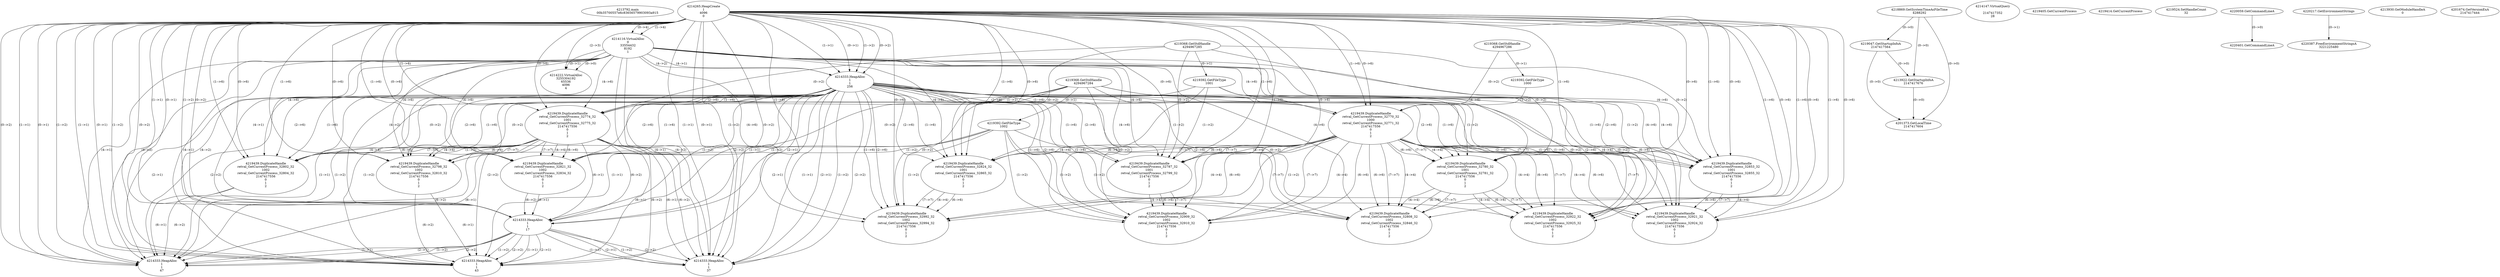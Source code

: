 // Global SCDG with merge call
digraph {
	0 [label="4213792.main
00b35700557e6c83656579903093a915"]
	1 [label="4214265.HeapCreate
1
4096
0"]
	2 [label="4218869.GetSystemTimeAsFileTime
4288292"]
	3 [label="4214116.VirtualAlloc
0
33554432
8192
1"]
	1 -> 3 [label="(1-->4)"]
	1 -> 3 [label="(0-->4)"]
	4 [label="4214147.VirtualQuery

2147417352
28"]
	5 [label="4214222.VirtualAlloc
3255304192
65536
4096
4"]
	3 -> 5 [label="(0-->1)"]
	1 -> 5 [label="(2-->3)"]
	3 -> 5 [label="(0-->0)"]
	6 [label="4219047.GetStartupInfoA
2147417564"]
	2 -> 6 [label="(0-->0)"]
	7 [label="4214333.HeapAlloc
1
1
256"]
	1 -> 7 [label="(1-->1)"]
	1 -> 7 [label="(0-->1)"]
	3 -> 7 [label="(4-->1)"]
	1 -> 7 [label="(1-->2)"]
	1 -> 7 [label="(0-->2)"]
	3 -> 7 [label="(4-->2)"]
	8 [label="4219368.GetStdHandle
4294967286"]
	9 [label="4219392.GetFileType
1000"]
	8 -> 9 [label="(0-->1)"]
	10 [label="4219368.GetStdHandle
4294967285"]
	11 [label="4219392.GetFileType
1001"]
	10 -> 11 [label="(0-->1)"]
	12 [label="4219405.GetCurrentProcess
"]
	13 [label="4219414.GetCurrentProcess
"]
	14 [label="4219439.DuplicateHandle
retval_GetCurrentProcess_32774_32
1001
retval_GetCurrentProcess_32775_32
2147417556
0
1
2"]
	10 -> 14 [label="(0-->2)"]
	11 -> 14 [label="(1-->2)"]
	1 -> 14 [label="(1-->6)"]
	1 -> 14 [label="(0-->6)"]
	3 -> 14 [label="(4-->6)"]
	7 -> 14 [label="(1-->6)"]
	7 -> 14 [label="(2-->6)"]
	15 [label="4219368.GetStdHandle
4294967284"]
	16 [label="4219392.GetFileType
1002"]
	15 -> 16 [label="(0-->1)"]
	17 [label="4219439.DuplicateHandle
retval_GetCurrentProcess_32821_32
1002
retval_GetCurrentProcess_32834_32
2147417556
0
1
2"]
	15 -> 17 [label="(0-->2)"]
	16 -> 17 [label="(1-->2)"]
	14 -> 17 [label="(4-->4)"]
	1 -> 17 [label="(1-->6)"]
	1 -> 17 [label="(0-->6)"]
	3 -> 17 [label="(4-->6)"]
	7 -> 17 [label="(1-->6)"]
	7 -> 17 [label="(2-->6)"]
	14 -> 17 [label="(6-->6)"]
	14 -> 17 [label="(7-->7)"]
	18 [label="4219524.SetHandleCount
32"]
	19 [label="4220059.GetCommandLineA
"]
	20 [label="4214333.HeapAlloc
1
1
17"]
	1 -> 20 [label="(1-->1)"]
	1 -> 20 [label="(0-->1)"]
	3 -> 20 [label="(4-->1)"]
	7 -> 20 [label="(1-->1)"]
	7 -> 20 [label="(2-->1)"]
	14 -> 20 [label="(6-->1)"]
	17 -> 20 [label="(6-->1)"]
	1 -> 20 [label="(1-->2)"]
	1 -> 20 [label="(0-->2)"]
	3 -> 20 [label="(4-->2)"]
	7 -> 20 [label="(1-->2)"]
	7 -> 20 [label="(2-->2)"]
	14 -> 20 [label="(6-->2)"]
	17 -> 20 [label="(6-->2)"]
	21 [label="4220217.GetEnvironmentStrings
"]
	22 [label="4219439.DuplicateHandle
retval_GetCurrentProcess_32802_32
1002
retval_GetCurrentProcess_32804_32
2147417556
0
1
2"]
	15 -> 22 [label="(0-->2)"]
	16 -> 22 [label="(1-->2)"]
	14 -> 22 [label="(4-->4)"]
	1 -> 22 [label="(1-->6)"]
	1 -> 22 [label="(0-->6)"]
	3 -> 22 [label="(4-->6)"]
	7 -> 22 [label="(1-->6)"]
	7 -> 22 [label="(2-->6)"]
	14 -> 22 [label="(6-->6)"]
	14 -> 22 [label="(7-->7)"]
	23 [label="4214333.HeapAlloc
1
1
47"]
	1 -> 23 [label="(1-->1)"]
	1 -> 23 [label="(0-->1)"]
	3 -> 23 [label="(4-->1)"]
	7 -> 23 [label="(1-->1)"]
	7 -> 23 [label="(2-->1)"]
	14 -> 23 [label="(6-->1)"]
	20 -> 23 [label="(1-->1)"]
	20 -> 23 [label="(2-->1)"]
	22 -> 23 [label="(6-->1)"]
	1 -> 23 [label="(1-->2)"]
	1 -> 23 [label="(0-->2)"]
	3 -> 23 [label="(4-->2)"]
	7 -> 23 [label="(1-->2)"]
	7 -> 23 [label="(2-->2)"]
	14 -> 23 [label="(6-->2)"]
	20 -> 23 [label="(1-->2)"]
	20 -> 23 [label="(2-->2)"]
	22 -> 23 [label="(6-->2)"]
	24 [label="4219439.DuplicateHandle
retval_GetCurrentProcess_32798_32
1002
retval_GetCurrentProcess_32810_32
2147417556
0
1
2"]
	15 -> 24 [label="(0-->2)"]
	16 -> 24 [label="(1-->2)"]
	14 -> 24 [label="(4-->4)"]
	1 -> 24 [label="(1-->6)"]
	1 -> 24 [label="(0-->6)"]
	3 -> 24 [label="(4-->6)"]
	7 -> 24 [label="(1-->6)"]
	7 -> 24 [label="(2-->6)"]
	14 -> 24 [label="(6-->6)"]
	14 -> 24 [label="(7-->7)"]
	25 [label="4214333.HeapAlloc
1
1
43"]
	1 -> 25 [label="(1-->1)"]
	1 -> 25 [label="(0-->1)"]
	3 -> 25 [label="(4-->1)"]
	7 -> 25 [label="(1-->1)"]
	7 -> 25 [label="(2-->1)"]
	14 -> 25 [label="(6-->1)"]
	20 -> 25 [label="(1-->1)"]
	20 -> 25 [label="(2-->1)"]
	24 -> 25 [label="(6-->1)"]
	1 -> 25 [label="(1-->2)"]
	1 -> 25 [label="(0-->2)"]
	3 -> 25 [label="(4-->2)"]
	7 -> 25 [label="(1-->2)"]
	7 -> 25 [label="(2-->2)"]
	14 -> 25 [label="(6-->2)"]
	20 -> 25 [label="(1-->2)"]
	20 -> 25 [label="(2-->2)"]
	24 -> 25 [label="(6-->2)"]
	26 [label="4214333.HeapAlloc
1
1
37"]
	1 -> 26 [label="(1-->1)"]
	1 -> 26 [label="(0-->1)"]
	3 -> 26 [label="(4-->1)"]
	7 -> 26 [label="(1-->1)"]
	7 -> 26 [label="(2-->1)"]
	14 -> 26 [label="(6-->1)"]
	20 -> 26 [label="(1-->1)"]
	20 -> 26 [label="(2-->1)"]
	1 -> 26 [label="(1-->2)"]
	1 -> 26 [label="(0-->2)"]
	3 -> 26 [label="(4-->2)"]
	7 -> 26 [label="(1-->2)"]
	7 -> 26 [label="(2-->2)"]
	14 -> 26 [label="(6-->2)"]
	20 -> 26 [label="(1-->2)"]
	20 -> 26 [label="(2-->2)"]
	27 [label="4220387.FreeEnvironmentStringsA
3221225480"]
	21 -> 27 [label="(0-->1)"]
	28 [label="4213922.GetStartupInfoA
2147417676"]
	2 -> 28 [label="(0-->0)"]
	6 -> 28 [label="(0-->0)"]
	29 [label="4213930.GetModuleHandleA
0"]
	30 [label="4220401.GetCommandLineA
"]
	19 -> 30 [label="(0-->0)"]
	31 [label="4201373.GetLocalTime
2147417604"]
	2 -> 31 [label="(0-->0)"]
	6 -> 31 [label="(0-->0)"]
	28 -> 31 [label="(0-->0)"]
	32 [label="4201674.GetVersionExA
2147417444"]
	33 [label="4219439.DuplicateHandle
retval_GetCurrentProcess_32770_32
1000
retval_GetCurrentProcess_32771_32
2147417556
0
1
2"]
	8 -> 33 [label="(0-->2)"]
	9 -> 33 [label="(1-->2)"]
	1 -> 33 [label="(1-->6)"]
	1 -> 33 [label="(0-->6)"]
	3 -> 33 [label="(4-->6)"]
	7 -> 33 [label="(1-->6)"]
	7 -> 33 [label="(2-->6)"]
	34 [label="4219439.DuplicateHandle
retval_GetCurrentProcess_32780_32
1001
retval_GetCurrentProcess_32781_32
2147417556
0
1
2"]
	10 -> 34 [label="(0-->2)"]
	11 -> 34 [label="(1-->2)"]
	33 -> 34 [label="(4-->4)"]
	1 -> 34 [label="(1-->6)"]
	1 -> 34 [label="(0-->6)"]
	3 -> 34 [label="(4-->6)"]
	7 -> 34 [label="(1-->6)"]
	7 -> 34 [label="(2-->6)"]
	33 -> 34 [label="(6-->6)"]
	33 -> 34 [label="(7-->7)"]
	35 [label="4219439.DuplicateHandle
retval_GetCurrentProcess_32808_32
1002
retval_GetCurrentProcess_32846_32
2147417556
0
1
2"]
	15 -> 35 [label="(0-->2)"]
	16 -> 35 [label="(1-->2)"]
	33 -> 35 [label="(4-->4)"]
	34 -> 35 [label="(4-->4)"]
	1 -> 35 [label="(1-->6)"]
	1 -> 35 [label="(0-->6)"]
	3 -> 35 [label="(4-->6)"]
	7 -> 35 [label="(1-->6)"]
	7 -> 35 [label="(2-->6)"]
	33 -> 35 [label="(6-->6)"]
	34 -> 35 [label="(6-->6)"]
	33 -> 35 [label="(7-->7)"]
	34 -> 35 [label="(7-->7)"]
	36 [label="4219439.DuplicateHandle
retval_GetCurrentProcess_32787_32
1001
retval_GetCurrentProcess_32799_32
2147417556
0
1
2"]
	10 -> 36 [label="(0-->2)"]
	11 -> 36 [label="(1-->2)"]
	33 -> 36 [label="(4-->4)"]
	1 -> 36 [label="(1-->6)"]
	1 -> 36 [label="(0-->6)"]
	3 -> 36 [label="(4-->6)"]
	7 -> 36 [label="(1-->6)"]
	7 -> 36 [label="(2-->6)"]
	33 -> 36 [label="(6-->6)"]
	33 -> 36 [label="(7-->7)"]
	37 [label="4219439.DuplicateHandle
retval_GetCurrentProcess_32909_32
1002
retval_GetCurrentProcess_32910_32
2147417556
0
1
2"]
	15 -> 37 [label="(0-->2)"]
	16 -> 37 [label="(1-->2)"]
	33 -> 37 [label="(4-->4)"]
	36 -> 37 [label="(4-->4)"]
	1 -> 37 [label="(1-->6)"]
	1 -> 37 [label="(0-->6)"]
	3 -> 37 [label="(4-->6)"]
	7 -> 37 [label="(1-->6)"]
	7 -> 37 [label="(2-->6)"]
	33 -> 37 [label="(6-->6)"]
	36 -> 37 [label="(6-->6)"]
	33 -> 37 [label="(7-->7)"]
	36 -> 37 [label="(7-->7)"]
	38 [label="4219439.DuplicateHandle
retval_GetCurrentProcess_32922_32
1002
retval_GetCurrentProcess_32925_32
2147417556
0
1
2"]
	15 -> 38 [label="(0-->2)"]
	16 -> 38 [label="(1-->2)"]
	33 -> 38 [label="(4-->4)"]
	34 -> 38 [label="(4-->4)"]
	1 -> 38 [label="(1-->6)"]
	1 -> 38 [label="(0-->6)"]
	3 -> 38 [label="(4-->6)"]
	7 -> 38 [label="(1-->6)"]
	7 -> 38 [label="(2-->6)"]
	33 -> 38 [label="(6-->6)"]
	34 -> 38 [label="(6-->6)"]
	33 -> 38 [label="(7-->7)"]
	34 -> 38 [label="(7-->7)"]
	39 [label="4219439.DuplicateHandle
retval_GetCurrentProcess_32853_32
1001
retval_GetCurrentProcess_32855_32
2147417556
0
1
2"]
	10 -> 39 [label="(0-->2)"]
	11 -> 39 [label="(1-->2)"]
	33 -> 39 [label="(4-->4)"]
	1 -> 39 [label="(1-->6)"]
	1 -> 39 [label="(0-->6)"]
	3 -> 39 [label="(4-->6)"]
	7 -> 39 [label="(1-->6)"]
	7 -> 39 [label="(2-->6)"]
	33 -> 39 [label="(6-->6)"]
	33 -> 39 [label="(7-->7)"]
	40 [label="4219439.DuplicateHandle
retval_GetCurrentProcess_32921_32
1002
retval_GetCurrentProcess_32924_32
2147417556
0
1
2"]
	15 -> 40 [label="(0-->2)"]
	16 -> 40 [label="(1-->2)"]
	33 -> 40 [label="(4-->4)"]
	39 -> 40 [label="(4-->4)"]
	1 -> 40 [label="(1-->6)"]
	1 -> 40 [label="(0-->6)"]
	3 -> 40 [label="(4-->6)"]
	7 -> 40 [label="(1-->6)"]
	7 -> 40 [label="(2-->6)"]
	33 -> 40 [label="(6-->6)"]
	39 -> 40 [label="(6-->6)"]
	33 -> 40 [label="(7-->7)"]
	39 -> 40 [label="(7-->7)"]
	41 [label="4219439.DuplicateHandle
retval_GetCurrentProcess_32824_32
1001
retval_GetCurrentProcess_32865_32
2147417556
0
1
2"]
	10 -> 41 [label="(0-->2)"]
	11 -> 41 [label="(1-->2)"]
	33 -> 41 [label="(4-->4)"]
	1 -> 41 [label="(1-->6)"]
	1 -> 41 [label="(0-->6)"]
	3 -> 41 [label="(4-->6)"]
	7 -> 41 [label="(1-->6)"]
	7 -> 41 [label="(2-->6)"]
	33 -> 41 [label="(6-->6)"]
	33 -> 41 [label="(7-->7)"]
	42 [label="4219439.DuplicateHandle
retval_GetCurrentProcess_32992_32
1002
retval_GetCurrentProcess_32994_32
2147417556
0
1
2"]
	15 -> 42 [label="(0-->2)"]
	16 -> 42 [label="(1-->2)"]
	33 -> 42 [label="(4-->4)"]
	41 -> 42 [label="(4-->4)"]
	1 -> 42 [label="(1-->6)"]
	1 -> 42 [label="(0-->6)"]
	3 -> 42 [label="(4-->6)"]
	7 -> 42 [label="(1-->6)"]
	7 -> 42 [label="(2-->6)"]
	33 -> 42 [label="(6-->6)"]
	41 -> 42 [label="(6-->6)"]
	33 -> 42 [label="(7-->7)"]
	41 -> 42 [label="(7-->7)"]
}

